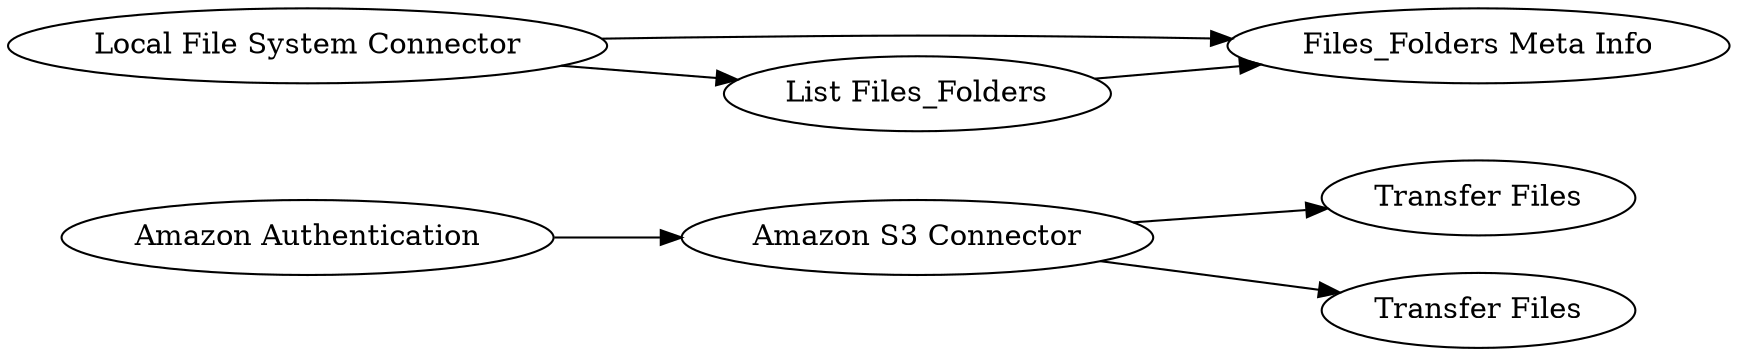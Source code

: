 digraph {
	"8499418969756687033_3" [label="Amazon S3 Connector"]
	"8499418969756687033_233" [label="Files_Folders Meta Info"]
	"8499418969756687033_235" [label="List Files_Folders"]
	"8499418969756687033_234" [label="Local File System Connector"]
	"8499418969756687033_5" [label="Transfer Files"]
	"8499418969756687033_1" [label="Amazon Authentication"]
	"8499418969756687033_6" [label="Transfer Files"]
	"8499418969756687033_3" -> "8499418969756687033_5"
	"8499418969756687033_1" -> "8499418969756687033_3"
	"8499418969756687033_235" -> "8499418969756687033_233"
	"8499418969756687033_3" -> "8499418969756687033_6"
	"8499418969756687033_234" -> "8499418969756687033_235"
	"8499418969756687033_234" -> "8499418969756687033_233"
	rankdir=LR
}
